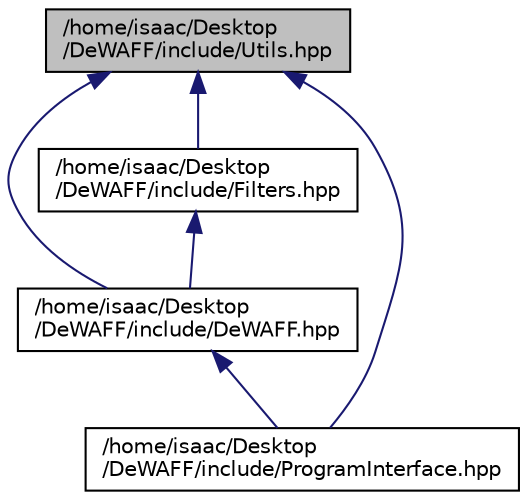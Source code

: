 digraph "/home/isaac/Desktop/DeWAFF/include/Utils.hpp"
{
 // LATEX_PDF_SIZE
  edge [fontname="Helvetica",fontsize="10",labelfontname="Helvetica",labelfontsize="10"];
  node [fontname="Helvetica",fontsize="10",shape=record];
  Node1 [label="/home/isaac/Desktop\l/DeWAFF/include/Utils.hpp",height=0.2,width=0.4,color="black", fillcolor="grey75", style="filled", fontcolor="black",tooltip=" "];
  Node1 -> Node2 [dir="back",color="midnightblue",fontsize="10",style="solid"];
  Node2 [label="/home/isaac/Desktop\l/DeWAFF/include/DeWAFF.hpp",height=0.2,width=0.4,color="black", fillcolor="white", style="filled",URL="$_de_w_a_f_f_8hpp.html",tooltip=" "];
  Node2 -> Node3 [dir="back",color="midnightblue",fontsize="10",style="solid"];
  Node3 [label="/home/isaac/Desktop\l/DeWAFF/include/ProgramInterface.hpp",height=0.2,width=0.4,color="black", fillcolor="white", style="filled",URL="$_program_interface_8hpp.html",tooltip=" "];
  Node1 -> Node4 [dir="back",color="midnightblue",fontsize="10",style="solid"];
  Node4 [label="/home/isaac/Desktop\l/DeWAFF/include/Filters.hpp",height=0.2,width=0.4,color="black", fillcolor="white", style="filled",URL="$_filters_8hpp.html",tooltip=" "];
  Node4 -> Node2 [dir="back",color="midnightblue",fontsize="10",style="solid"];
  Node1 -> Node3 [dir="back",color="midnightblue",fontsize="10",style="solid"];
}
